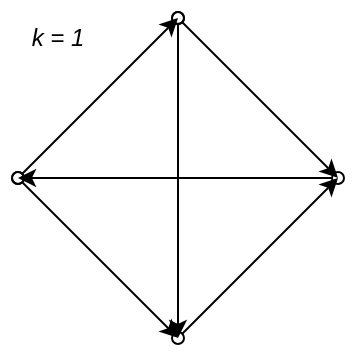 <mxfile version="21.4.0" type="device">
  <diagram name="Seite-1" id="1lOM7LZerqZPnMOpxiHa">
    <mxGraphModel dx="381" dy="319" grid="1" gridSize="10" guides="1" tooltips="1" connect="1" arrows="1" fold="1" page="1" pageScale="1" pageWidth="827" pageHeight="1169" math="0" shadow="0">
      <root>
        <mxCell id="0" />
        <mxCell id="1" parent="0" />
        <mxCell id="IGU2iJWfA923sOXPDM8I-1" value="" style="endArrow=classic;html=1;rounded=0;startArrow=oval;startFill=0;strokeColor=#000000;" edge="1" parent="1">
          <mxGeometry width="50" height="50" relative="1" as="geometry">
            <mxPoint x="280" y="120" as="sourcePoint" />
            <mxPoint x="280" y="280" as="targetPoint" />
          </mxGeometry>
        </mxCell>
        <mxCell id="12iBxm_VB4zqUITPJ39q-1" value="" style="endArrow=classic;html=1;rounded=0;endFill=1;startArrow=oval;startFill=0;" parent="1" edge="1">
          <mxGeometry width="50" height="50" relative="1" as="geometry">
            <mxPoint x="200" y="200" as="sourcePoint" />
            <mxPoint x="280" y="120" as="targetPoint" />
          </mxGeometry>
        </mxCell>
        <mxCell id="12iBxm_VB4zqUITPJ39q-2" value="" style="endArrow=classic;html=1;rounded=0;startArrow=oval;startFill=0;" parent="1" edge="1">
          <mxGeometry width="50" height="50" relative="1" as="geometry">
            <mxPoint x="280" y="120" as="sourcePoint" />
            <mxPoint x="360" y="200" as="targetPoint" />
          </mxGeometry>
        </mxCell>
        <mxCell id="12iBxm_VB4zqUITPJ39q-3" value="" style="endArrow=classic;html=1;rounded=0;startArrow=oval;startFill=0;strokeColor=default;snapToPoint=0;ignoreEdge=0;comic=0;enumerate=0;orthogonal=0;orthogonalLoop=0;flowAnimation=0;noJump=0;backgroundOutline=0;fixDash=0;anchorPointDirection=1;endFill=1;shadow=0;endSize=6;targetPerimeterSpacing=0;startSize=6;sourcePerimeterSpacing=0;" parent="1" edge="1">
          <mxGeometry width="50" height="50" relative="1" as="geometry">
            <mxPoint x="360" y="200" as="sourcePoint" />
            <mxPoint x="200" y="200" as="targetPoint" />
          </mxGeometry>
        </mxCell>
        <mxCell id="uNqrZ6btCF_Ytb-3M43g-1" value="" style="endArrow=classic;html=1;rounded=0;endFill=1;startArrow=oval;startFill=0;" parent="1" edge="1">
          <mxGeometry width="50" height="50" relative="1" as="geometry">
            <mxPoint x="280" y="280" as="sourcePoint" />
            <mxPoint x="360" y="200" as="targetPoint" />
          </mxGeometry>
        </mxCell>
        <mxCell id="uNqrZ6btCF_Ytb-3M43g-2" value="" style="endArrow=classic;html=1;rounded=0;startArrow=oval;startFill=0;" parent="1" edge="1">
          <mxGeometry width="50" height="50" relative="1" as="geometry">
            <mxPoint x="200" y="200" as="sourcePoint" />
            <mxPoint x="280" y="280" as="targetPoint" />
          </mxGeometry>
        </mxCell>
        <mxCell id="IGU2iJWfA923sOXPDM8I-2" value="&lt;i&gt;k = 1&lt;/i&gt;" style="text;strokeColor=none;align=center;fillColor=none;html=1;verticalAlign=middle;whiteSpace=wrap;rounded=0;" vertex="1" parent="1">
          <mxGeometry x="200" y="120" width="40" height="20" as="geometry" />
        </mxCell>
      </root>
    </mxGraphModel>
  </diagram>
</mxfile>
